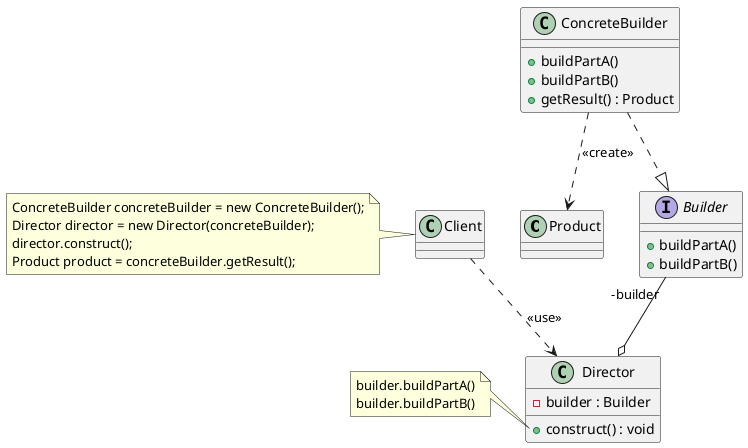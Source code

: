 @startuml

class Product {
}

interface Builder {
    + buildPartA()
    + buildPartB()
}

class ConcreteBuilder {
    + buildPartA()
    + buildPartB()
    + getResult() : Product
}

class Director {
    - builder : Builder
    + construct() : void
}

class Client {
}

ConcreteBuilder ..|> Builder
Builder "-builder" --o Director
ConcreteBuilder ..> Product : <<create>>
Client ..> Director : <<use>>

note left of Director::"construct()"
    builder.buildPartA()
    builder.buildPartB()
end note

note left of Client
    ConcreteBuilder concreteBuilder = new ConcreteBuilder();
    Director director = new Director(concreteBuilder);
    director.construct();
    Product product = concreteBuilder.getResult();
end note

@enduml
